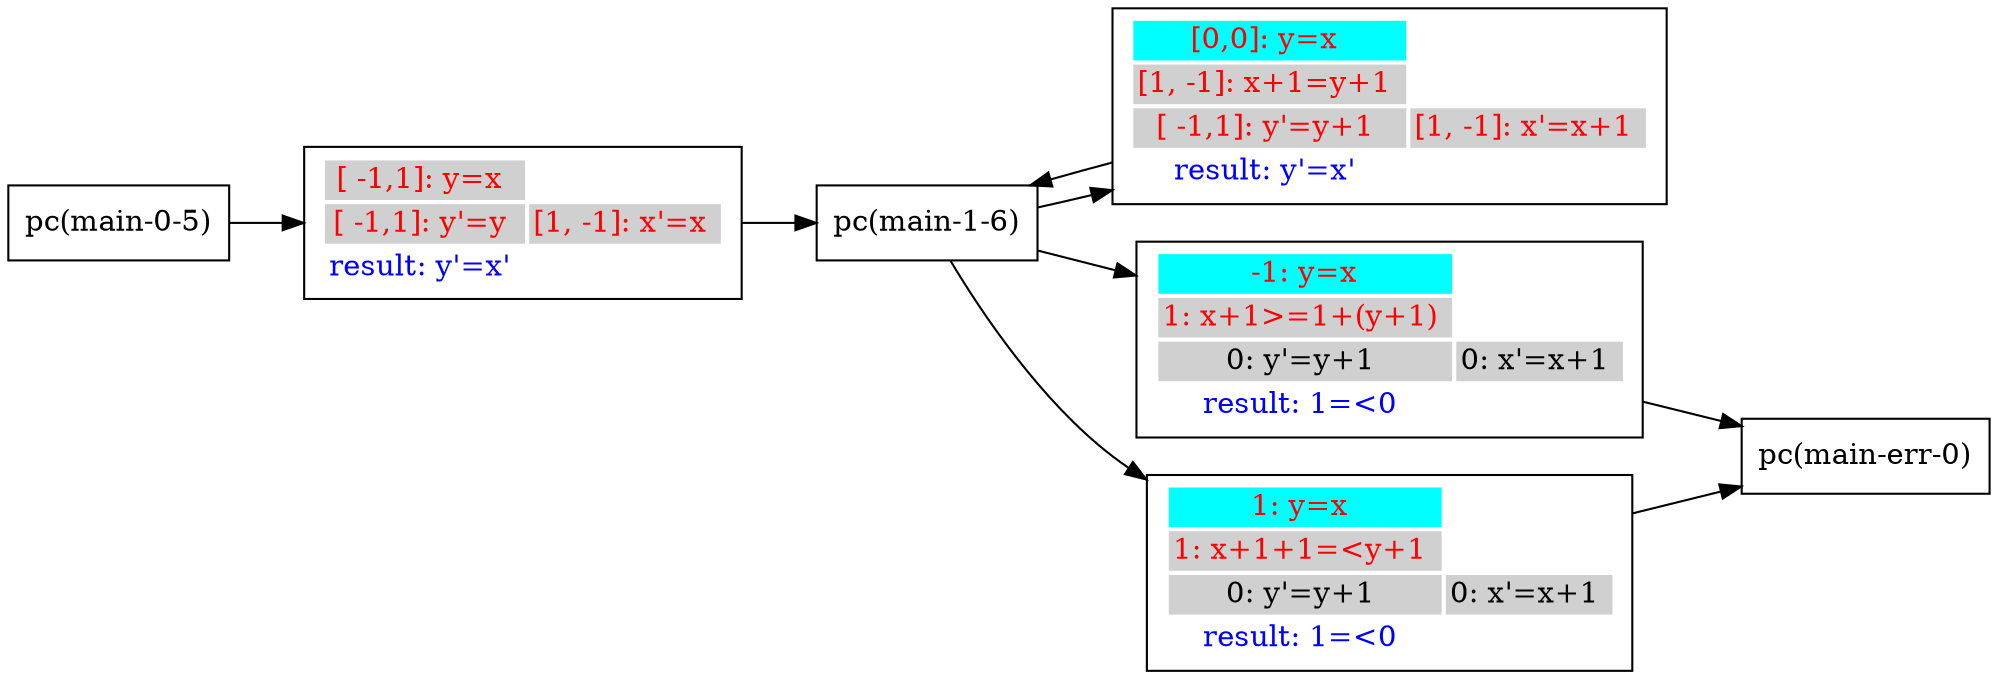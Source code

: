 digraph G {
 rankdir=LR 
 node [shape=box]
N1 [label="pc(main-0-5)"];
N3 [label="pc(main-1-6)"];
N5 [label="pc(main-err-0)"];
N3 -> A1A0 ;
A1A0 -> N3 ;
A1A0 [ label=<<TABLE border="0"><TR><TD bgcolor = "#00FFFF"><FONT COLOR="red">[0,0]: y=x </FONT></TD></TR><TR><TD bgcolor = "#D0D0D0"><FONT COLOR="red">[1, -1]: x+1=y+1 </FONT></TD></TR><TR><TD bgcolor = "#D0D0D0"><FONT COLOR="red">[ -1,1]: y'=y+1 </FONT></TD><TD bgcolor = "#D0D0D0"><FONT COLOR="red">[1, -1]: x'=x+1 </FONT></TD></TR><TR><TD bgcolor = "white"><FONT COLOR="blue">result: y'=x' </FONT></TD></TR></TABLE>>];
N3 -> A2A0 ;
A2A0 -> N5 ;
A2A0 [ label=<<TABLE border="0"><TR><TD bgcolor = "#00FFFF"><FONT COLOR="red"> -1: y=x </FONT></TD></TR><TR><TD bgcolor = "#D0D0D0"><FONT COLOR="red">1: x+1&#062;=1+(y+1) </FONT></TD></TR><TR><TD bgcolor = "#D0D0D0"><FONT COLOR="black">0: y'=y+1 </FONT></TD><TD bgcolor = "#D0D0D0"><FONT COLOR="black">0: x'=x+1 </FONT></TD></TR><TR><TD bgcolor = "white"><FONT COLOR="blue">result: 1=&#060;0 </FONT></TD></TR></TABLE>>];
N3 -> A3A0 ;
A3A0 -> N5 ;
A3A0 [ label=<<TABLE border="0"><TR><TD bgcolor = "#00FFFF"><FONT COLOR="red">1: y=x </FONT></TD></TR><TR><TD bgcolor = "#D0D0D0"><FONT COLOR="red">1: x+1+1=&#060;y+1 </FONT></TD></TR><TR><TD bgcolor = "#D0D0D0"><FONT COLOR="black">0: y'=y+1 </FONT></TD><TD bgcolor = "#D0D0D0"><FONT COLOR="black">0: x'=x+1 </FONT></TD></TR><TR><TD bgcolor = "white"><FONT COLOR="blue">result: 1=&#060;0 </FONT></TD></TR></TABLE>>];
N1 -> A4A0 ;
A4A0 -> N3 ;
A4A0 [ label=<<TABLE border="0"><TR><TD bgcolor = "#D0D0D0"><FONT COLOR="red">[ -1,1]: y=x </FONT></TD></TR><TR><TD bgcolor = "#D0D0D0"><FONT COLOR="red">[ -1,1]: y'=y </FONT></TD><TD bgcolor = "#D0D0D0"><FONT COLOR="red">[1, -1]: x'=x </FONT></TD></TR><TR><TD bgcolor = "white"><FONT COLOR="blue">result: y'=x' </FONT></TD></TR></TABLE>>];
}
